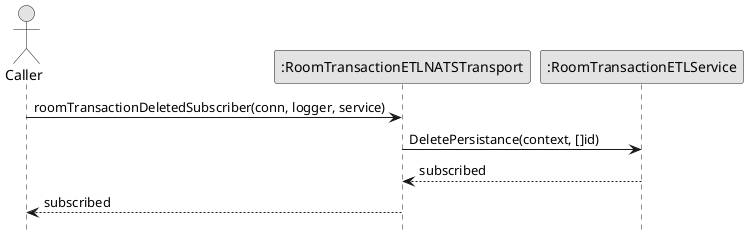 @startuml SubscribeRTDeleted

skinparam ConditionStyle hline
skinparam Monochrome true
skinparam Shadowing false
hide footbox

actor Caller
participant ":RoomTransactionETLNATSTransport" as RoomTransactionETLNATSTransport
participant ":RoomTransactionETLService" as RoomTransactionETLService

Caller->RoomTransactionETLNATSTransport: roomTransactionDeletedSubscriber(conn, logger, service)
RoomTransactionETLNATSTransport->RoomTransactionETLService: DeletePersistance(context, []id)
RoomTransactionETLService-->RoomTransactionETLNATSTransport: subscribed
RoomTransactionETLNATSTransport-->Caller: subscribed

@enduml